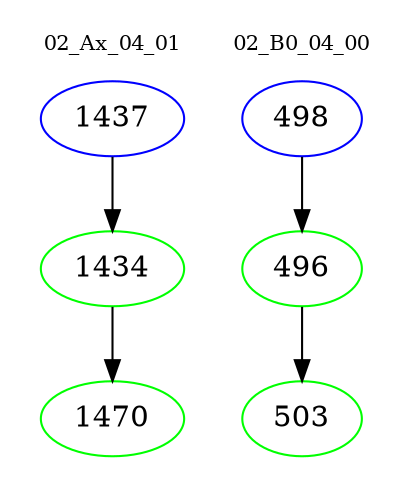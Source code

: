digraph{
subgraph cluster_0 {
color = white
label = "02_Ax_04_01";
fontsize=10;
T0_1437 [label="1437", color="blue"]
T0_1437 -> T0_1434 [color="black"]
T0_1434 [label="1434", color="green"]
T0_1434 -> T0_1470 [color="black"]
T0_1470 [label="1470", color="green"]
}
subgraph cluster_1 {
color = white
label = "02_B0_04_00";
fontsize=10;
T1_498 [label="498", color="blue"]
T1_498 -> T1_496 [color="black"]
T1_496 [label="496", color="green"]
T1_496 -> T1_503 [color="black"]
T1_503 [label="503", color="green"]
}
}
